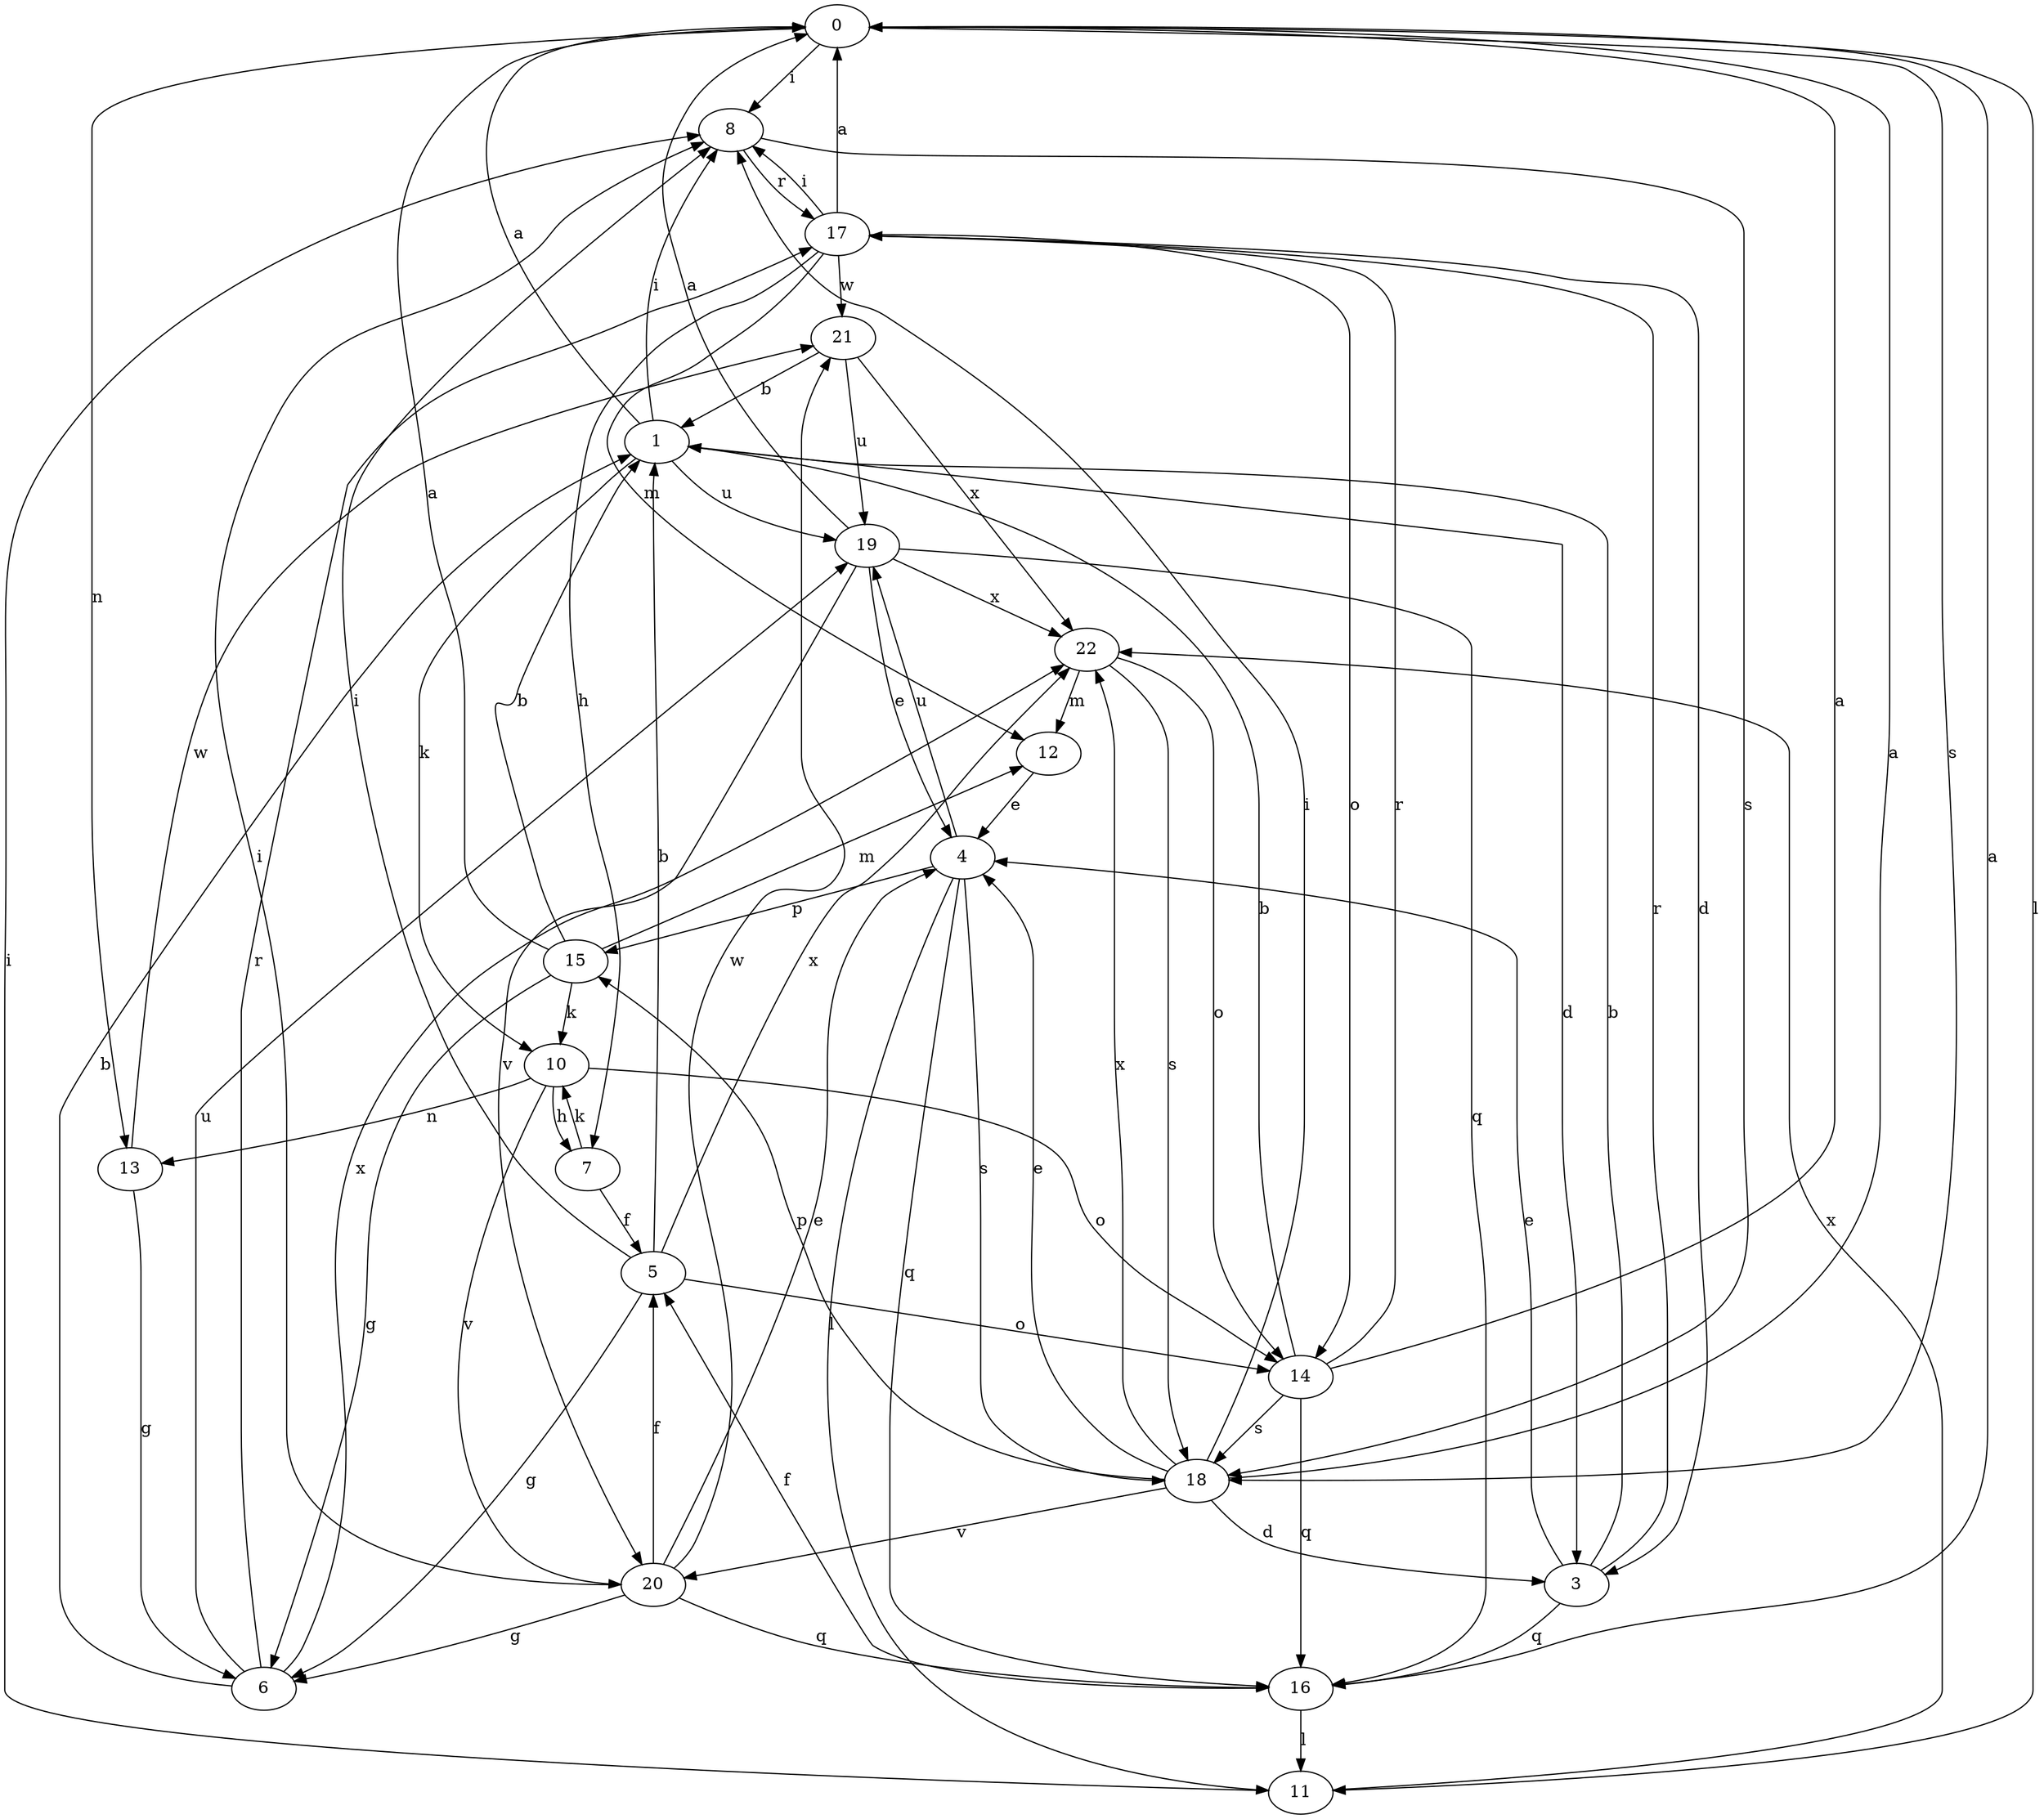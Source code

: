 strict digraph  {
0;
1;
3;
4;
5;
6;
7;
8;
10;
11;
12;
13;
14;
15;
16;
17;
18;
19;
20;
21;
22;
0 -> 8  [label=i];
0 -> 11  [label=l];
0 -> 13  [label=n];
0 -> 18  [label=s];
1 -> 0  [label=a];
1 -> 3  [label=d];
1 -> 8  [label=i];
1 -> 10  [label=k];
1 -> 19  [label=u];
3 -> 1  [label=b];
3 -> 4  [label=e];
3 -> 16  [label=q];
3 -> 17  [label=r];
4 -> 11  [label=l];
4 -> 15  [label=p];
4 -> 16  [label=q];
4 -> 18  [label=s];
4 -> 19  [label=u];
5 -> 1  [label=b];
5 -> 6  [label=g];
5 -> 8  [label=i];
5 -> 14  [label=o];
5 -> 22  [label=x];
6 -> 1  [label=b];
6 -> 17  [label=r];
6 -> 19  [label=u];
6 -> 22  [label=x];
7 -> 5  [label=f];
7 -> 10  [label=k];
8 -> 17  [label=r];
8 -> 18  [label=s];
10 -> 7  [label=h];
10 -> 13  [label=n];
10 -> 14  [label=o];
10 -> 20  [label=v];
11 -> 8  [label=i];
11 -> 22  [label=x];
12 -> 4  [label=e];
13 -> 6  [label=g];
13 -> 21  [label=w];
14 -> 0  [label=a];
14 -> 1  [label=b];
14 -> 16  [label=q];
14 -> 17  [label=r];
14 -> 18  [label=s];
15 -> 0  [label=a];
15 -> 1  [label=b];
15 -> 6  [label=g];
15 -> 10  [label=k];
15 -> 12  [label=m];
16 -> 0  [label=a];
16 -> 5  [label=f];
16 -> 11  [label=l];
17 -> 0  [label=a];
17 -> 3  [label=d];
17 -> 7  [label=h];
17 -> 8  [label=i];
17 -> 12  [label=m];
17 -> 14  [label=o];
17 -> 21  [label=w];
18 -> 0  [label=a];
18 -> 3  [label=d];
18 -> 4  [label=e];
18 -> 8  [label=i];
18 -> 15  [label=p];
18 -> 20  [label=v];
18 -> 22  [label=x];
19 -> 0  [label=a];
19 -> 4  [label=e];
19 -> 16  [label=q];
19 -> 20  [label=v];
19 -> 22  [label=x];
20 -> 4  [label=e];
20 -> 5  [label=f];
20 -> 6  [label=g];
20 -> 8  [label=i];
20 -> 16  [label=q];
20 -> 21  [label=w];
21 -> 1  [label=b];
21 -> 19  [label=u];
21 -> 22  [label=x];
22 -> 12  [label=m];
22 -> 14  [label=o];
22 -> 18  [label=s];
}
